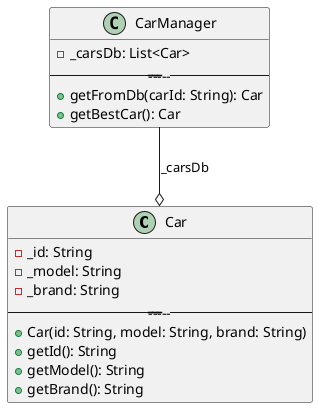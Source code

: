 @startuml
class Car {
  - _id: String
  - _model: String
  - _brand: String
  ---------------------
  + Car(id: String, model: String, brand: String)
  + getId(): String
  + getModel(): String
  + getBrand(): String
}

class CarManager {
  - _carsDb: List<Car>
  ---------------------
  + getFromDb(carId: String): Car
  + getBestCar(): Car
}

CarManager --o Car : _carsDb
@enduml
